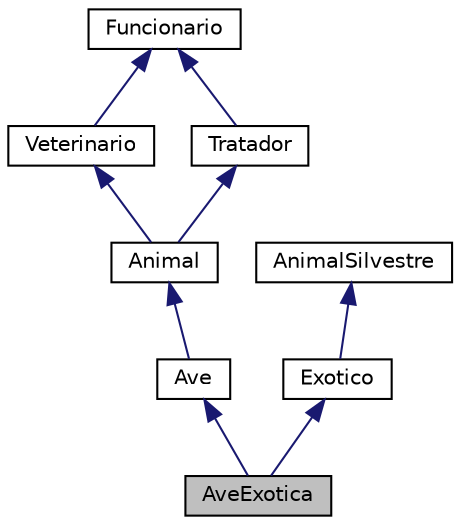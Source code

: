 digraph "AveExotica"
{
  edge [fontname="Helvetica",fontsize="10",labelfontname="Helvetica",labelfontsize="10"];
  node [fontname="Helvetica",fontsize="10",shape=record];
  Node1 [label="AveExotica",height=0.2,width=0.4,color="black", fillcolor="grey75", style="filled", fontcolor="black"];
  Node2 -> Node1 [dir="back",color="midnightblue",fontsize="10",style="solid",fontname="Helvetica"];
  Node2 [label="Ave",height=0.2,width=0.4,color="black", fillcolor="white", style="filled",URL="$classAve.html",tooltip="Classe Devidada da classe Animal. "];
  Node3 -> Node2 [dir="back",color="midnightblue",fontsize="10",style="solid",fontname="Helvetica"];
  Node3 [label="Animal",height=0.2,width=0.4,color="black", fillcolor="white", style="filled",URL="$classAnimal.html"];
  Node4 -> Node3 [dir="back",color="midnightblue",fontsize="10",style="solid",fontname="Helvetica"];
  Node4 [label="Veterinario",height=0.2,width=0.4,color="black", fillcolor="white", style="filled",URL="$classVeterinario.html",tooltip="Classe Derivada Veterinário que herda da classe Funcionário. "];
  Node5 -> Node4 [dir="back",color="midnightblue",fontsize="10",style="solid",fontname="Helvetica"];
  Node5 [label="Funcionario",height=0.2,width=0.4,color="black", fillcolor="white", style="filled",URL="$classFuncionario.html",tooltip="Classe base Abstrata Funcionário. "];
  Node6 -> Node3 [dir="back",color="midnightblue",fontsize="10",style="solid",fontname="Helvetica"];
  Node6 [label="Tratador",height=0.2,width=0.4,color="black", fillcolor="white", style="filled",URL="$classTratador.html",tooltip="Classe derivada Tratador que herda da classe Funcionario. "];
  Node5 -> Node6 [dir="back",color="midnightblue",fontsize="10",style="solid",fontname="Helvetica"];
  Node7 -> Node1 [dir="back",color="midnightblue",fontsize="10",style="solid",fontname="Helvetica"];
  Node7 [label="Exotico",height=0.2,width=0.4,color="black", fillcolor="white", style="filled",URL="$classExotico.html",tooltip="Classe Exotico que herda da classe Animal Silvestre. "];
  Node8 -> Node7 [dir="back",color="midnightblue",fontsize="10",style="solid",fontname="Helvetica"];
  Node8 [label="AnimalSilvestre",height=0.2,width=0.4,color="black", fillcolor="white", style="filled",URL="$classAnimalSilvestre.html",tooltip="Classe Animal Silvestre. "];
}
